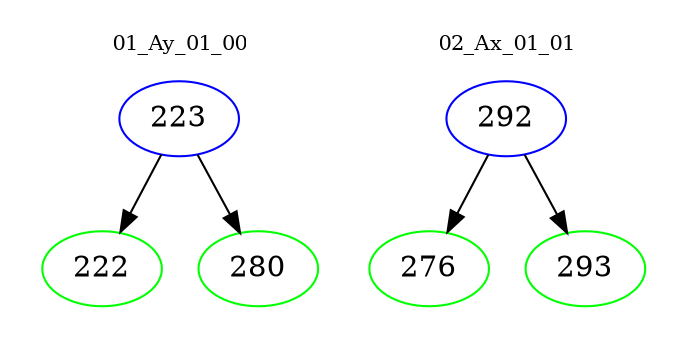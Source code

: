 digraph{
subgraph cluster_0 {
color = white
label = "01_Ay_01_00";
fontsize=10;
T0_223 [label="223", color="blue"]
T0_223 -> T0_222 [color="black"]
T0_222 [label="222", color="green"]
T0_223 -> T0_280 [color="black"]
T0_280 [label="280", color="green"]
}
subgraph cluster_1 {
color = white
label = "02_Ax_01_01";
fontsize=10;
T1_292 [label="292", color="blue"]
T1_292 -> T1_276 [color="black"]
T1_276 [label="276", color="green"]
T1_292 -> T1_293 [color="black"]
T1_293 [label="293", color="green"]
}
}
